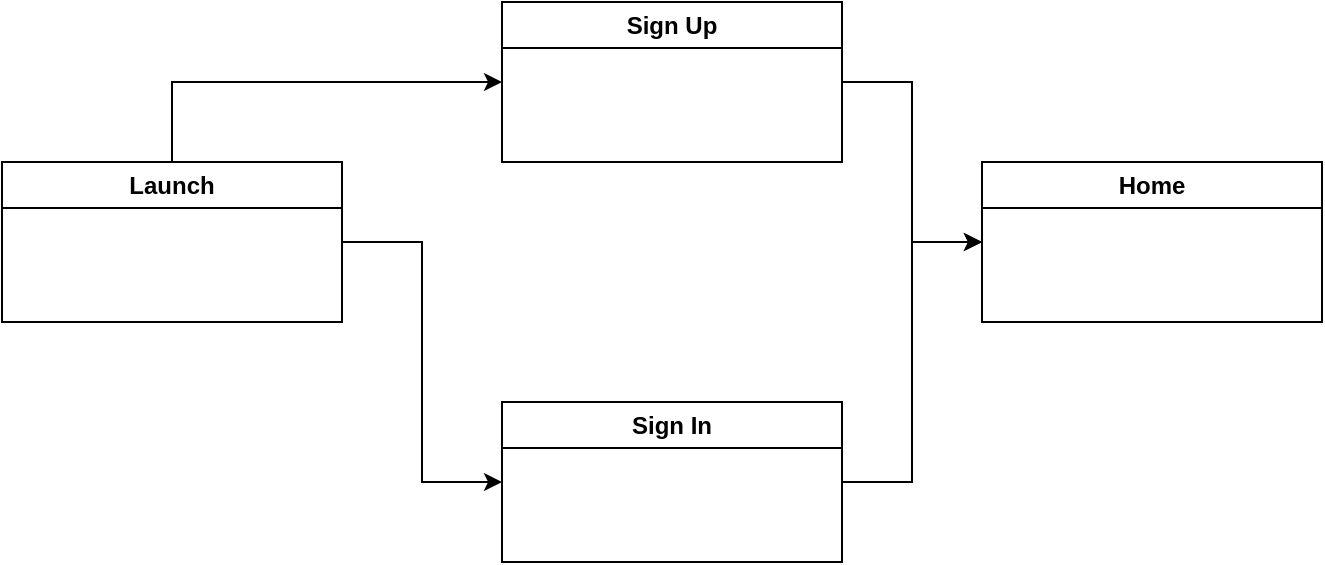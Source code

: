 <mxfile version="24.7.8">
  <diagram name="第 1 页" id="d0JZ2d0g8s-CI0fJ1ktd">
    <mxGraphModel dx="984" dy="630" grid="1" gridSize="10" guides="1" tooltips="1" connect="1" arrows="1" fold="1" page="1" pageScale="1" pageWidth="827" pageHeight="1169" math="0" shadow="0">
      <root>
        <mxCell id="0" />
        <mxCell id="1" parent="0" />
        <mxCell id="JXkwy6lCEiNo1eEOm-KJ-4" style="edgeStyle=orthogonalEdgeStyle;rounded=0;orthogonalLoop=1;jettySize=auto;html=1;entryX=0;entryY=0.5;entryDx=0;entryDy=0;" edge="1" parent="1" source="JXkwy6lCEiNo1eEOm-KJ-1" target="JXkwy6lCEiNo1eEOm-KJ-3">
          <mxGeometry relative="1" as="geometry" />
        </mxCell>
        <mxCell id="JXkwy6lCEiNo1eEOm-KJ-5" style="edgeStyle=orthogonalEdgeStyle;rounded=0;orthogonalLoop=1;jettySize=auto;html=1;exitX=0.5;exitY=0;exitDx=0;exitDy=0;entryX=0;entryY=0.5;entryDx=0;entryDy=0;" edge="1" parent="1" source="JXkwy6lCEiNo1eEOm-KJ-1" target="JXkwy6lCEiNo1eEOm-KJ-2">
          <mxGeometry relative="1" as="geometry" />
        </mxCell>
        <mxCell id="JXkwy6lCEiNo1eEOm-KJ-1" value="Launch" style="swimlane;whiteSpace=wrap;html=1;" vertex="1" parent="1">
          <mxGeometry x="110" y="240" width="170" height="80" as="geometry" />
        </mxCell>
        <mxCell id="JXkwy6lCEiNo1eEOm-KJ-7" style="edgeStyle=orthogonalEdgeStyle;rounded=0;orthogonalLoop=1;jettySize=auto;html=1;entryX=0;entryY=0.5;entryDx=0;entryDy=0;" edge="1" parent="1" source="JXkwy6lCEiNo1eEOm-KJ-2" target="JXkwy6lCEiNo1eEOm-KJ-6">
          <mxGeometry relative="1" as="geometry" />
        </mxCell>
        <mxCell id="JXkwy6lCEiNo1eEOm-KJ-2" value="Sign Up" style="swimlane;whiteSpace=wrap;html=1;" vertex="1" parent="1">
          <mxGeometry x="360" y="160" width="170" height="80" as="geometry" />
        </mxCell>
        <mxCell id="JXkwy6lCEiNo1eEOm-KJ-10" style="edgeStyle=orthogonalEdgeStyle;rounded=0;orthogonalLoop=1;jettySize=auto;html=1;entryX=0;entryY=0.5;entryDx=0;entryDy=0;" edge="1" parent="1" source="JXkwy6lCEiNo1eEOm-KJ-3" target="JXkwy6lCEiNo1eEOm-KJ-6">
          <mxGeometry relative="1" as="geometry" />
        </mxCell>
        <mxCell id="JXkwy6lCEiNo1eEOm-KJ-3" value="Sign In" style="swimlane;whiteSpace=wrap;html=1;" vertex="1" parent="1">
          <mxGeometry x="360" y="360" width="170" height="80" as="geometry" />
        </mxCell>
        <mxCell id="JXkwy6lCEiNo1eEOm-KJ-6" value="Home" style="swimlane;whiteSpace=wrap;html=1;" vertex="1" parent="1">
          <mxGeometry x="600" y="240" width="170" height="80" as="geometry" />
        </mxCell>
      </root>
    </mxGraphModel>
  </diagram>
</mxfile>
